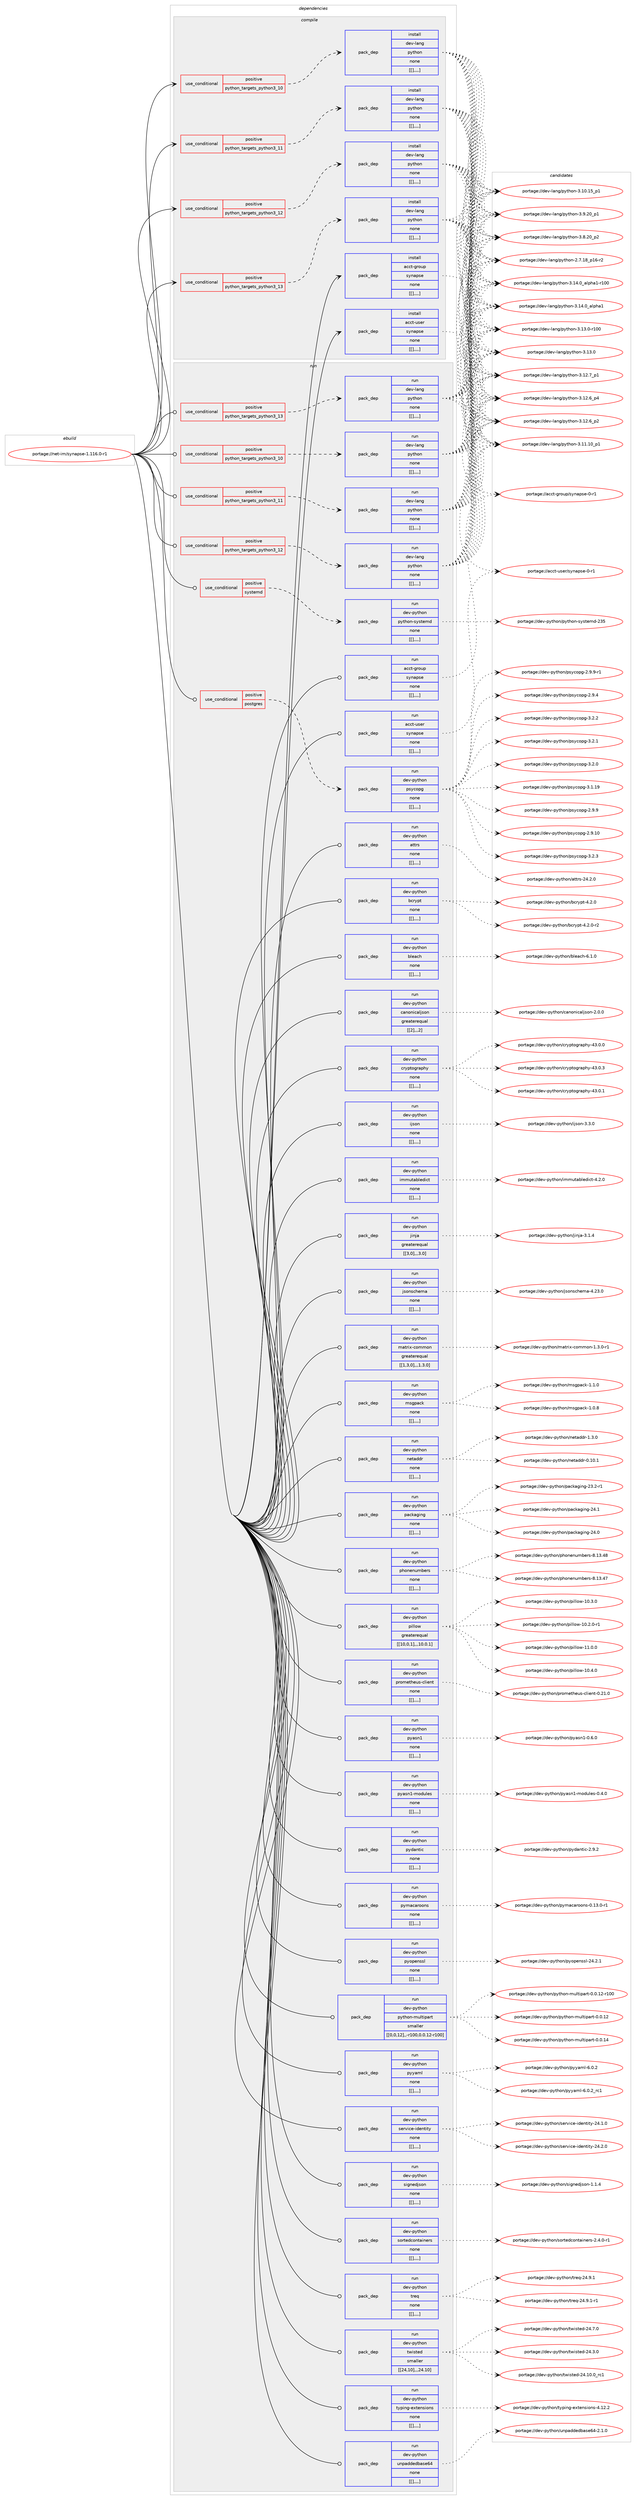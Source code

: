 digraph prolog {

# *************
# Graph options
# *************

newrank=true;
concentrate=true;
compound=true;
graph [rankdir=LR,fontname=Helvetica,fontsize=10,ranksep=1.5];#, ranksep=2.5, nodesep=0.2];
edge  [arrowhead=vee];
node  [fontname=Helvetica,fontsize=10];

# **********
# The ebuild
# **********

subgraph cluster_leftcol {
color=gray;
label=<<i>ebuild</i>>;
id [label="portage://net-im/synapse-1.116.0-r1", color=red, width=4, href="../net-im/synapse-1.116.0-r1.svg"];
}

# ****************
# The dependencies
# ****************

subgraph cluster_midcol {
color=gray;
label=<<i>dependencies</i>>;
subgraph cluster_compile {
fillcolor="#eeeeee";
style=filled;
label=<<i>compile</i>>;
subgraph cond98254 {
dependency375537 [label=<<TABLE BORDER="0" CELLBORDER="1" CELLSPACING="0" CELLPADDING="4"><TR><TD ROWSPAN="3" CELLPADDING="10">use_conditional</TD></TR><TR><TD>positive</TD></TR><TR><TD>python_targets_python3_10</TD></TR></TABLE>>, shape=none, color=red];
subgraph pack274398 {
dependency375576 [label=<<TABLE BORDER="0" CELLBORDER="1" CELLSPACING="0" CELLPADDING="4" WIDTH="220"><TR><TD ROWSPAN="6" CELLPADDING="30">pack_dep</TD></TR><TR><TD WIDTH="110">install</TD></TR><TR><TD>dev-lang</TD></TR><TR><TD>python</TD></TR><TR><TD>none</TD></TR><TR><TD>[[],,,,]</TD></TR></TABLE>>, shape=none, color=blue];
}
dependency375537:e -> dependency375576:w [weight=20,style="dashed",arrowhead="vee"];
}
id:e -> dependency375537:w [weight=20,style="solid",arrowhead="vee"];
subgraph cond98274 {
dependency375625 [label=<<TABLE BORDER="0" CELLBORDER="1" CELLSPACING="0" CELLPADDING="4"><TR><TD ROWSPAN="3" CELLPADDING="10">use_conditional</TD></TR><TR><TD>positive</TD></TR><TR><TD>python_targets_python3_11</TD></TR></TABLE>>, shape=none, color=red];
subgraph pack274562 {
dependency375762 [label=<<TABLE BORDER="0" CELLBORDER="1" CELLSPACING="0" CELLPADDING="4" WIDTH="220"><TR><TD ROWSPAN="6" CELLPADDING="30">pack_dep</TD></TR><TR><TD WIDTH="110">install</TD></TR><TR><TD>dev-lang</TD></TR><TR><TD>python</TD></TR><TR><TD>none</TD></TR><TR><TD>[[],,,,]</TD></TR></TABLE>>, shape=none, color=blue];
}
dependency375625:e -> dependency375762:w [weight=20,style="dashed",arrowhead="vee"];
}
id:e -> dependency375625:w [weight=20,style="solid",arrowhead="vee"];
subgraph cond98319 {
dependency375812 [label=<<TABLE BORDER="0" CELLBORDER="1" CELLSPACING="0" CELLPADDING="4"><TR><TD ROWSPAN="3" CELLPADDING="10">use_conditional</TD></TR><TR><TD>positive</TD></TR><TR><TD>python_targets_python3_12</TD></TR></TABLE>>, shape=none, color=red];
subgraph pack274631 {
dependency375881 [label=<<TABLE BORDER="0" CELLBORDER="1" CELLSPACING="0" CELLPADDING="4" WIDTH="220"><TR><TD ROWSPAN="6" CELLPADDING="30">pack_dep</TD></TR><TR><TD WIDTH="110">install</TD></TR><TR><TD>dev-lang</TD></TR><TR><TD>python</TD></TR><TR><TD>none</TD></TR><TR><TD>[[],,,,]</TD></TR></TABLE>>, shape=none, color=blue];
}
dependency375812:e -> dependency375881:w [weight=20,style="dashed",arrowhead="vee"];
}
id:e -> dependency375812:w [weight=20,style="solid",arrowhead="vee"];
subgraph cond98341 {
dependency375890 [label=<<TABLE BORDER="0" CELLBORDER="1" CELLSPACING="0" CELLPADDING="4"><TR><TD ROWSPAN="3" CELLPADDING="10">use_conditional</TD></TR><TR><TD>positive</TD></TR><TR><TD>python_targets_python3_13</TD></TR></TABLE>>, shape=none, color=red];
subgraph pack274678 {
dependency375967 [label=<<TABLE BORDER="0" CELLBORDER="1" CELLSPACING="0" CELLPADDING="4" WIDTH="220"><TR><TD ROWSPAN="6" CELLPADDING="30">pack_dep</TD></TR><TR><TD WIDTH="110">install</TD></TR><TR><TD>dev-lang</TD></TR><TR><TD>python</TD></TR><TR><TD>none</TD></TR><TR><TD>[[],,,,]</TD></TR></TABLE>>, shape=none, color=blue];
}
dependency375890:e -> dependency375967:w [weight=20,style="dashed",arrowhead="vee"];
}
id:e -> dependency375890:w [weight=20,style="solid",arrowhead="vee"];
subgraph pack274736 {
dependency376012 [label=<<TABLE BORDER="0" CELLBORDER="1" CELLSPACING="0" CELLPADDING="4" WIDTH="220"><TR><TD ROWSPAN="6" CELLPADDING="30">pack_dep</TD></TR><TR><TD WIDTH="110">install</TD></TR><TR><TD>acct-group</TD></TR><TR><TD>synapse</TD></TR><TR><TD>none</TD></TR><TR><TD>[[],,,,]</TD></TR></TABLE>>, shape=none, color=blue];
}
id:e -> dependency376012:w [weight=20,style="solid",arrowhead="vee"];
subgraph pack274760 {
dependency376066 [label=<<TABLE BORDER="0" CELLBORDER="1" CELLSPACING="0" CELLPADDING="4" WIDTH="220"><TR><TD ROWSPAN="6" CELLPADDING="30">pack_dep</TD></TR><TR><TD WIDTH="110">install</TD></TR><TR><TD>acct-user</TD></TR><TR><TD>synapse</TD></TR><TR><TD>none</TD></TR><TR><TD>[[],,,,]</TD></TR></TABLE>>, shape=none, color=blue];
}
id:e -> dependency376066:w [weight=20,style="solid",arrowhead="vee"];
}
subgraph cluster_compileandrun {
fillcolor="#eeeeee";
style=filled;
label=<<i>compile and run</i>>;
}
subgraph cluster_run {
fillcolor="#eeeeee";
style=filled;
label=<<i>run</i>>;
subgraph cond98376 {
dependency376073 [label=<<TABLE BORDER="0" CELLBORDER="1" CELLSPACING="0" CELLPADDING="4"><TR><TD ROWSPAN="3" CELLPADDING="10">use_conditional</TD></TR><TR><TD>positive</TD></TR><TR><TD>postgres</TD></TR></TABLE>>, shape=none, color=red];
subgraph pack274836 {
dependency376114 [label=<<TABLE BORDER="0" CELLBORDER="1" CELLSPACING="0" CELLPADDING="4" WIDTH="220"><TR><TD ROWSPAN="6" CELLPADDING="30">pack_dep</TD></TR><TR><TD WIDTH="110">run</TD></TR><TR><TD>dev-python</TD></TR><TR><TD>psycopg</TD></TR><TR><TD>none</TD></TR><TR><TD>[[],,,,]</TD></TR></TABLE>>, shape=none, color=blue];
}
dependency376073:e -> dependency376114:w [weight=20,style="dashed",arrowhead="vee"];
}
id:e -> dependency376073:w [weight=20,style="solid",arrowhead="odot"];
subgraph cond98383 {
dependency376141 [label=<<TABLE BORDER="0" CELLBORDER="1" CELLSPACING="0" CELLPADDING="4"><TR><TD ROWSPAN="3" CELLPADDING="10">use_conditional</TD></TR><TR><TD>positive</TD></TR><TR><TD>python_targets_python3_10</TD></TR></TABLE>>, shape=none, color=red];
subgraph pack274894 {
dependency376275 [label=<<TABLE BORDER="0" CELLBORDER="1" CELLSPACING="0" CELLPADDING="4" WIDTH="220"><TR><TD ROWSPAN="6" CELLPADDING="30">pack_dep</TD></TR><TR><TD WIDTH="110">run</TD></TR><TR><TD>dev-lang</TD></TR><TR><TD>python</TD></TR><TR><TD>none</TD></TR><TR><TD>[[],,,,]</TD></TR></TABLE>>, shape=none, color=blue];
}
dependency376141:e -> dependency376275:w [weight=20,style="dashed",arrowhead="vee"];
}
id:e -> dependency376141:w [weight=20,style="solid",arrowhead="odot"];
subgraph cond98414 {
dependency376304 [label=<<TABLE BORDER="0" CELLBORDER="1" CELLSPACING="0" CELLPADDING="4"><TR><TD ROWSPAN="3" CELLPADDING="10">use_conditional</TD></TR><TR><TD>positive</TD></TR><TR><TD>python_targets_python3_11</TD></TR></TABLE>>, shape=none, color=red];
subgraph pack274993 {
dependency376365 [label=<<TABLE BORDER="0" CELLBORDER="1" CELLSPACING="0" CELLPADDING="4" WIDTH="220"><TR><TD ROWSPAN="6" CELLPADDING="30">pack_dep</TD></TR><TR><TD WIDTH="110">run</TD></TR><TR><TD>dev-lang</TD></TR><TR><TD>python</TD></TR><TR><TD>none</TD></TR><TR><TD>[[],,,,]</TD></TR></TABLE>>, shape=none, color=blue];
}
dependency376304:e -> dependency376365:w [weight=20,style="dashed",arrowhead="vee"];
}
id:e -> dependency376304:w [weight=20,style="solid",arrowhead="odot"];
subgraph cond98444 {
dependency376458 [label=<<TABLE BORDER="0" CELLBORDER="1" CELLSPACING="0" CELLPADDING="4"><TR><TD ROWSPAN="3" CELLPADDING="10">use_conditional</TD></TR><TR><TD>positive</TD></TR><TR><TD>python_targets_python3_12</TD></TR></TABLE>>, shape=none, color=red];
subgraph pack275112 {
dependency376481 [label=<<TABLE BORDER="0" CELLBORDER="1" CELLSPACING="0" CELLPADDING="4" WIDTH="220"><TR><TD ROWSPAN="6" CELLPADDING="30">pack_dep</TD></TR><TR><TD WIDTH="110">run</TD></TR><TR><TD>dev-lang</TD></TR><TR><TD>python</TD></TR><TR><TD>none</TD></TR><TR><TD>[[],,,,]</TD></TR></TABLE>>, shape=none, color=blue];
}
dependency376458:e -> dependency376481:w [weight=20,style="dashed",arrowhead="vee"];
}
id:e -> dependency376458:w [weight=20,style="solid",arrowhead="odot"];
subgraph cond98478 {
dependency376629 [label=<<TABLE BORDER="0" CELLBORDER="1" CELLSPACING="0" CELLPADDING="4"><TR><TD ROWSPAN="3" CELLPADDING="10">use_conditional</TD></TR><TR><TD>positive</TD></TR><TR><TD>python_targets_python3_13</TD></TR></TABLE>>, shape=none, color=red];
subgraph pack275261 {
dependency376758 [label=<<TABLE BORDER="0" CELLBORDER="1" CELLSPACING="0" CELLPADDING="4" WIDTH="220"><TR><TD ROWSPAN="6" CELLPADDING="30">pack_dep</TD></TR><TR><TD WIDTH="110">run</TD></TR><TR><TD>dev-lang</TD></TR><TR><TD>python</TD></TR><TR><TD>none</TD></TR><TR><TD>[[],,,,]</TD></TR></TABLE>>, shape=none, color=blue];
}
dependency376629:e -> dependency376758:w [weight=20,style="dashed",arrowhead="vee"];
}
id:e -> dependency376629:w [weight=20,style="solid",arrowhead="odot"];
subgraph cond98517 {
dependency376786 [label=<<TABLE BORDER="0" CELLBORDER="1" CELLSPACING="0" CELLPADDING="4"><TR><TD ROWSPAN="3" CELLPADDING="10">use_conditional</TD></TR><TR><TD>positive</TD></TR><TR><TD>systemd</TD></TR></TABLE>>, shape=none, color=red];
subgraph pack275375 {
dependency376831 [label=<<TABLE BORDER="0" CELLBORDER="1" CELLSPACING="0" CELLPADDING="4" WIDTH="220"><TR><TD ROWSPAN="6" CELLPADDING="30">pack_dep</TD></TR><TR><TD WIDTH="110">run</TD></TR><TR><TD>dev-python</TD></TR><TR><TD>python-systemd</TD></TR><TR><TD>none</TD></TR><TR><TD>[[],,,,]</TD></TR></TABLE>>, shape=none, color=blue];
}
dependency376786:e -> dependency376831:w [weight=20,style="dashed",arrowhead="vee"];
}
id:e -> dependency376786:w [weight=20,style="solid",arrowhead="odot"];
subgraph pack275449 {
dependency376897 [label=<<TABLE BORDER="0" CELLBORDER="1" CELLSPACING="0" CELLPADDING="4" WIDTH="220"><TR><TD ROWSPAN="6" CELLPADDING="30">pack_dep</TD></TR><TR><TD WIDTH="110">run</TD></TR><TR><TD>acct-group</TD></TR><TR><TD>synapse</TD></TR><TR><TD>none</TD></TR><TR><TD>[[],,,,]</TD></TR></TABLE>>, shape=none, color=blue];
}
id:e -> dependency376897:w [weight=20,style="solid",arrowhead="odot"];
subgraph pack275488 {
dependency376918 [label=<<TABLE BORDER="0" CELLBORDER="1" CELLSPACING="0" CELLPADDING="4" WIDTH="220"><TR><TD ROWSPAN="6" CELLPADDING="30">pack_dep</TD></TR><TR><TD WIDTH="110">run</TD></TR><TR><TD>acct-user</TD></TR><TR><TD>synapse</TD></TR><TR><TD>none</TD></TR><TR><TD>[[],,,,]</TD></TR></TABLE>>, shape=none, color=blue];
}
id:e -> dependency376918:w [weight=20,style="solid",arrowhead="odot"];
subgraph pack275493 {
dependency376989 [label=<<TABLE BORDER="0" CELLBORDER="1" CELLSPACING="0" CELLPADDING="4" WIDTH="220"><TR><TD ROWSPAN="6" CELLPADDING="30">pack_dep</TD></TR><TR><TD WIDTH="110">run</TD></TR><TR><TD>dev-python</TD></TR><TR><TD>attrs</TD></TR><TR><TD>none</TD></TR><TR><TD>[[],,,,]</TD></TR></TABLE>>, shape=none, color=blue];
}
id:e -> dependency376989:w [weight=20,style="solid",arrowhead="odot"];
subgraph pack275656 {
dependency377150 [label=<<TABLE BORDER="0" CELLBORDER="1" CELLSPACING="0" CELLPADDING="4" WIDTH="220"><TR><TD ROWSPAN="6" CELLPADDING="30">pack_dep</TD></TR><TR><TD WIDTH="110">run</TD></TR><TR><TD>dev-python</TD></TR><TR><TD>bcrypt</TD></TR><TR><TD>none</TD></TR><TR><TD>[[],,,,]</TD></TR></TABLE>>, shape=none, color=blue];
}
id:e -> dependency377150:w [weight=20,style="solid",arrowhead="odot"];
subgraph pack275720 {
dependency377208 [label=<<TABLE BORDER="0" CELLBORDER="1" CELLSPACING="0" CELLPADDING="4" WIDTH="220"><TR><TD ROWSPAN="6" CELLPADDING="30">pack_dep</TD></TR><TR><TD WIDTH="110">run</TD></TR><TR><TD>dev-python</TD></TR><TR><TD>bleach</TD></TR><TR><TD>none</TD></TR><TR><TD>[[],,,,]</TD></TR></TABLE>>, shape=none, color=blue];
}
id:e -> dependency377208:w [weight=20,style="solid",arrowhead="odot"];
subgraph pack275723 {
dependency377212 [label=<<TABLE BORDER="0" CELLBORDER="1" CELLSPACING="0" CELLPADDING="4" WIDTH="220"><TR><TD ROWSPAN="6" CELLPADDING="30">pack_dep</TD></TR><TR><TD WIDTH="110">run</TD></TR><TR><TD>dev-python</TD></TR><TR><TD>canonicaljson</TD></TR><TR><TD>greaterequal</TD></TR><TR><TD>[[2],,,2]</TD></TR></TABLE>>, shape=none, color=blue];
}
id:e -> dependency377212:w [weight=20,style="solid",arrowhead="odot"];
subgraph pack275758 {
dependency377268 [label=<<TABLE BORDER="0" CELLBORDER="1" CELLSPACING="0" CELLPADDING="4" WIDTH="220"><TR><TD ROWSPAN="6" CELLPADDING="30">pack_dep</TD></TR><TR><TD WIDTH="110">run</TD></TR><TR><TD>dev-python</TD></TR><TR><TD>cryptography</TD></TR><TR><TD>none</TD></TR><TR><TD>[[],,,,]</TD></TR></TABLE>>, shape=none, color=blue];
}
id:e -> dependency377268:w [weight=20,style="solid",arrowhead="odot"];
subgraph pack275778 {
dependency377293 [label=<<TABLE BORDER="0" CELLBORDER="1" CELLSPACING="0" CELLPADDING="4" WIDTH="220"><TR><TD ROWSPAN="6" CELLPADDING="30">pack_dep</TD></TR><TR><TD WIDTH="110">run</TD></TR><TR><TD>dev-python</TD></TR><TR><TD>ijson</TD></TR><TR><TD>none</TD></TR><TR><TD>[[],,,,]</TD></TR></TABLE>>, shape=none, color=blue];
}
id:e -> dependency377293:w [weight=20,style="solid",arrowhead="odot"];
subgraph pack275795 {
dependency377317 [label=<<TABLE BORDER="0" CELLBORDER="1" CELLSPACING="0" CELLPADDING="4" WIDTH="220"><TR><TD ROWSPAN="6" CELLPADDING="30">pack_dep</TD></TR><TR><TD WIDTH="110">run</TD></TR><TR><TD>dev-python</TD></TR><TR><TD>immutabledict</TD></TR><TR><TD>none</TD></TR><TR><TD>[[],,,,]</TD></TR></TABLE>>, shape=none, color=blue];
}
id:e -> dependency377317:w [weight=20,style="solid",arrowhead="odot"];
subgraph pack275828 {
dependency377358 [label=<<TABLE BORDER="0" CELLBORDER="1" CELLSPACING="0" CELLPADDING="4" WIDTH="220"><TR><TD ROWSPAN="6" CELLPADDING="30">pack_dep</TD></TR><TR><TD WIDTH="110">run</TD></TR><TR><TD>dev-python</TD></TR><TR><TD>jinja</TD></TR><TR><TD>greaterequal</TD></TR><TR><TD>[[3,0],,,3.0]</TD></TR></TABLE>>, shape=none, color=blue];
}
id:e -> dependency377358:w [weight=20,style="solid",arrowhead="odot"];
subgraph pack275864 {
dependency377396 [label=<<TABLE BORDER="0" CELLBORDER="1" CELLSPACING="0" CELLPADDING="4" WIDTH="220"><TR><TD ROWSPAN="6" CELLPADDING="30">pack_dep</TD></TR><TR><TD WIDTH="110">run</TD></TR><TR><TD>dev-python</TD></TR><TR><TD>jsonschema</TD></TR><TR><TD>none</TD></TR><TR><TD>[[],,,,]</TD></TR></TABLE>>, shape=none, color=blue];
}
id:e -> dependency377396:w [weight=20,style="solid",arrowhead="odot"];
subgraph pack275882 {
dependency377489 [label=<<TABLE BORDER="0" CELLBORDER="1" CELLSPACING="0" CELLPADDING="4" WIDTH="220"><TR><TD ROWSPAN="6" CELLPADDING="30">pack_dep</TD></TR><TR><TD WIDTH="110">run</TD></TR><TR><TD>dev-python</TD></TR><TR><TD>matrix-common</TD></TR><TR><TD>greaterequal</TD></TR><TR><TD>[[1,3,0],,,1.3.0]</TD></TR></TABLE>>, shape=none, color=blue];
}
id:e -> dependency377489:w [weight=20,style="solid",arrowhead="odot"];
subgraph pack275992 {
dependency377560 [label=<<TABLE BORDER="0" CELLBORDER="1" CELLSPACING="0" CELLPADDING="4" WIDTH="220"><TR><TD ROWSPAN="6" CELLPADDING="30">pack_dep</TD></TR><TR><TD WIDTH="110">run</TD></TR><TR><TD>dev-python</TD></TR><TR><TD>msgpack</TD></TR><TR><TD>none</TD></TR><TR><TD>[[],,,,]</TD></TR></TABLE>>, shape=none, color=blue];
}
id:e -> dependency377560:w [weight=20,style="solid",arrowhead="odot"];
subgraph pack276007 {
dependency377618 [label=<<TABLE BORDER="0" CELLBORDER="1" CELLSPACING="0" CELLPADDING="4" WIDTH="220"><TR><TD ROWSPAN="6" CELLPADDING="30">pack_dep</TD></TR><TR><TD WIDTH="110">run</TD></TR><TR><TD>dev-python</TD></TR><TR><TD>netaddr</TD></TR><TR><TD>none</TD></TR><TR><TD>[[],,,,]</TD></TR></TABLE>>, shape=none, color=blue];
}
id:e -> dependency377618:w [weight=20,style="solid",arrowhead="odot"];
subgraph pack276073 {
dependency377655 [label=<<TABLE BORDER="0" CELLBORDER="1" CELLSPACING="0" CELLPADDING="4" WIDTH="220"><TR><TD ROWSPAN="6" CELLPADDING="30">pack_dep</TD></TR><TR><TD WIDTH="110">run</TD></TR><TR><TD>dev-python</TD></TR><TR><TD>packaging</TD></TR><TR><TD>none</TD></TR><TR><TD>[[],,,,]</TD></TR></TABLE>>, shape=none, color=blue];
}
id:e -> dependency377655:w [weight=20,style="solid",arrowhead="odot"];
subgraph pack276075 {
dependency377689 [label=<<TABLE BORDER="0" CELLBORDER="1" CELLSPACING="0" CELLPADDING="4" WIDTH="220"><TR><TD ROWSPAN="6" CELLPADDING="30">pack_dep</TD></TR><TR><TD WIDTH="110">run</TD></TR><TR><TD>dev-python</TD></TR><TR><TD>phonenumbers</TD></TR><TR><TD>none</TD></TR><TR><TD>[[],,,,]</TD></TR></TABLE>>, shape=none, color=blue];
}
id:e -> dependency377689:w [weight=20,style="solid",arrowhead="odot"];
subgraph pack276122 {
dependency377716 [label=<<TABLE BORDER="0" CELLBORDER="1" CELLSPACING="0" CELLPADDING="4" WIDTH="220"><TR><TD ROWSPAN="6" CELLPADDING="30">pack_dep</TD></TR><TR><TD WIDTH="110">run</TD></TR><TR><TD>dev-python</TD></TR><TR><TD>pillow</TD></TR><TR><TD>greaterequal</TD></TR><TR><TD>[[10,0,1],,,10.0.1]</TD></TR></TABLE>>, shape=none, color=blue];
}
id:e -> dependency377716:w [weight=20,style="solid",arrowhead="odot"];
subgraph pack276141 {
dependency377818 [label=<<TABLE BORDER="0" CELLBORDER="1" CELLSPACING="0" CELLPADDING="4" WIDTH="220"><TR><TD ROWSPAN="6" CELLPADDING="30">pack_dep</TD></TR><TR><TD WIDTH="110">run</TD></TR><TR><TD>dev-python</TD></TR><TR><TD>prometheus-client</TD></TR><TR><TD>none</TD></TR><TR><TD>[[],,,,]</TD></TR></TABLE>>, shape=none, color=blue];
}
id:e -> dependency377818:w [weight=20,style="solid",arrowhead="odot"];
subgraph pack276204 {
dependency377822 [label=<<TABLE BORDER="0" CELLBORDER="1" CELLSPACING="0" CELLPADDING="4" WIDTH="220"><TR><TD ROWSPAN="6" CELLPADDING="30">pack_dep</TD></TR><TR><TD WIDTH="110">run</TD></TR><TR><TD>dev-python</TD></TR><TR><TD>pyasn1</TD></TR><TR><TD>none</TD></TR><TR><TD>[[],,,,]</TD></TR></TABLE>>, shape=none, color=blue];
}
id:e -> dependency377822:w [weight=20,style="solid",arrowhead="odot"];
subgraph pack276224 {
dependency377844 [label=<<TABLE BORDER="0" CELLBORDER="1" CELLSPACING="0" CELLPADDING="4" WIDTH="220"><TR><TD ROWSPAN="6" CELLPADDING="30">pack_dep</TD></TR><TR><TD WIDTH="110">run</TD></TR><TR><TD>dev-python</TD></TR><TR><TD>pyasn1-modules</TD></TR><TR><TD>none</TD></TR><TR><TD>[[],,,,]</TD></TR></TABLE>>, shape=none, color=blue];
}
id:e -> dependency377844:w [weight=20,style="solid",arrowhead="odot"];
subgraph pack276256 {
dependency377908 [label=<<TABLE BORDER="0" CELLBORDER="1" CELLSPACING="0" CELLPADDING="4" WIDTH="220"><TR><TD ROWSPAN="6" CELLPADDING="30">pack_dep</TD></TR><TR><TD WIDTH="110">run</TD></TR><TR><TD>dev-python</TD></TR><TR><TD>pydantic</TD></TR><TR><TD>none</TD></TR><TR><TD>[[],,,,]</TD></TR></TABLE>>, shape=none, color=blue];
}
id:e -> dependency377908:w [weight=20,style="solid",arrowhead="odot"];
subgraph pack276298 {
dependency377947 [label=<<TABLE BORDER="0" CELLBORDER="1" CELLSPACING="0" CELLPADDING="4" WIDTH="220"><TR><TD ROWSPAN="6" CELLPADDING="30">pack_dep</TD></TR><TR><TD WIDTH="110">run</TD></TR><TR><TD>dev-python</TD></TR><TR><TD>pymacaroons</TD></TR><TR><TD>none</TD></TR><TR><TD>[[],,,,]</TD></TR></TABLE>>, shape=none, color=blue];
}
id:e -> dependency377947:w [weight=20,style="solid",arrowhead="odot"];
subgraph pack276352 {
dependency378153 [label=<<TABLE BORDER="0" CELLBORDER="1" CELLSPACING="0" CELLPADDING="4" WIDTH="220"><TR><TD ROWSPAN="6" CELLPADDING="30">pack_dep</TD></TR><TR><TD WIDTH="110">run</TD></TR><TR><TD>dev-python</TD></TR><TR><TD>pyopenssl</TD></TR><TR><TD>none</TD></TR><TR><TD>[[],,,,]</TD></TR></TABLE>>, shape=none, color=blue];
}
id:e -> dependency378153:w [weight=20,style="solid",arrowhead="odot"];
subgraph pack276444 {
dependency378174 [label=<<TABLE BORDER="0" CELLBORDER="1" CELLSPACING="0" CELLPADDING="4" WIDTH="220"><TR><TD ROWSPAN="6" CELLPADDING="30">pack_dep</TD></TR><TR><TD WIDTH="110">run</TD></TR><TR><TD>dev-python</TD></TR><TR><TD>python-multipart</TD></TR><TR><TD>smaller</TD></TR><TR><TD>[[0,0,12],,-r100,0.0.12-r100]</TD></TR></TABLE>>, shape=none, color=blue];
}
id:e -> dependency378174:w [weight=20,style="solid",arrowhead="odot"];
subgraph pack276490 {
dependency378326 [label=<<TABLE BORDER="0" CELLBORDER="1" CELLSPACING="0" CELLPADDING="4" WIDTH="220"><TR><TD ROWSPAN="6" CELLPADDING="30">pack_dep</TD></TR><TR><TD WIDTH="110">run</TD></TR><TR><TD>dev-python</TD></TR><TR><TD>pyyaml</TD></TR><TR><TD>none</TD></TR><TR><TD>[[],,,,]</TD></TR></TABLE>>, shape=none, color=blue];
}
id:e -> dependency378326:w [weight=20,style="solid",arrowhead="odot"];
subgraph pack276573 {
dependency378344 [label=<<TABLE BORDER="0" CELLBORDER="1" CELLSPACING="0" CELLPADDING="4" WIDTH="220"><TR><TD ROWSPAN="6" CELLPADDING="30">pack_dep</TD></TR><TR><TD WIDTH="110">run</TD></TR><TR><TD>dev-python</TD></TR><TR><TD>service-identity</TD></TR><TR><TD>none</TD></TR><TR><TD>[[],,,,]</TD></TR></TABLE>>, shape=none, color=blue];
}
id:e -> dependency378344:w [weight=20,style="solid",arrowhead="odot"];
subgraph pack276575 {
dependency378365 [label=<<TABLE BORDER="0" CELLBORDER="1" CELLSPACING="0" CELLPADDING="4" WIDTH="220"><TR><TD ROWSPAN="6" CELLPADDING="30">pack_dep</TD></TR><TR><TD WIDTH="110">run</TD></TR><TR><TD>dev-python</TD></TR><TR><TD>signedjson</TD></TR><TR><TD>none</TD></TR><TR><TD>[[],,,,]</TD></TR></TABLE>>, shape=none, color=blue];
}
id:e -> dependency378365:w [weight=20,style="solid",arrowhead="odot"];
subgraph pack276595 {
dependency378397 [label=<<TABLE BORDER="0" CELLBORDER="1" CELLSPACING="0" CELLPADDING="4" WIDTH="220"><TR><TD ROWSPAN="6" CELLPADDING="30">pack_dep</TD></TR><TR><TD WIDTH="110">run</TD></TR><TR><TD>dev-python</TD></TR><TR><TD>sortedcontainers</TD></TR><TR><TD>none</TD></TR><TR><TD>[[],,,,]</TD></TR></TABLE>>, shape=none, color=blue];
}
id:e -> dependency378397:w [weight=20,style="solid",arrowhead="odot"];
subgraph pack276629 {
dependency378454 [label=<<TABLE BORDER="0" CELLBORDER="1" CELLSPACING="0" CELLPADDING="4" WIDTH="220"><TR><TD ROWSPAN="6" CELLPADDING="30">pack_dep</TD></TR><TR><TD WIDTH="110">run</TD></TR><TR><TD>dev-python</TD></TR><TR><TD>treq</TD></TR><TR><TD>none</TD></TR><TR><TD>[[],,,,]</TD></TR></TABLE>>, shape=none, color=blue];
}
id:e -> dependency378454:w [weight=20,style="solid",arrowhead="odot"];
subgraph pack276666 {
dependency378499 [label=<<TABLE BORDER="0" CELLBORDER="1" CELLSPACING="0" CELLPADDING="4" WIDTH="220"><TR><TD ROWSPAN="6" CELLPADDING="30">pack_dep</TD></TR><TR><TD WIDTH="110">run</TD></TR><TR><TD>dev-python</TD></TR><TR><TD>twisted</TD></TR><TR><TD>smaller</TD></TR><TR><TD>[[24,10],,,24.10]</TD></TR></TABLE>>, shape=none, color=blue];
}
id:e -> dependency378499:w [weight=20,style="solid",arrowhead="odot"];
subgraph pack276681 {
dependency378503 [label=<<TABLE BORDER="0" CELLBORDER="1" CELLSPACING="0" CELLPADDING="4" WIDTH="220"><TR><TD ROWSPAN="6" CELLPADDING="30">pack_dep</TD></TR><TR><TD WIDTH="110">run</TD></TR><TR><TD>dev-python</TD></TR><TR><TD>typing-extensions</TD></TR><TR><TD>none</TD></TR><TR><TD>[[],,,,]</TD></TR></TABLE>>, shape=none, color=blue];
}
id:e -> dependency378503:w [weight=20,style="solid",arrowhead="odot"];
subgraph pack276701 {
dependency378547 [label=<<TABLE BORDER="0" CELLBORDER="1" CELLSPACING="0" CELLPADDING="4" WIDTH="220"><TR><TD ROWSPAN="6" CELLPADDING="30">pack_dep</TD></TR><TR><TD WIDTH="110">run</TD></TR><TR><TD>dev-python</TD></TR><TR><TD>unpaddedbase64</TD></TR><TR><TD>none</TD></TR><TR><TD>[[],,,,]</TD></TR></TABLE>>, shape=none, color=blue];
}
id:e -> dependency378547:w [weight=20,style="solid",arrowhead="odot"];
}
}

# **************
# The candidates
# **************

subgraph cluster_choices {
rank=same;
color=gray;
label=<<i>candidates</i>>;

subgraph choice274745 {
color=black;
nodesep=1;
choice100101118451089711010347112121116104111110455146495246489597108112104974945114494848 [label="portage://dev-lang/python-3.14.0_alpha1-r100", color=red, width=4,href="../dev-lang/python-3.14.0_alpha1-r100.svg"];
choice1001011184510897110103471121211161041111104551464952464895971081121049749 [label="portage://dev-lang/python-3.14.0_alpha1", color=red, width=4,href="../dev-lang/python-3.14.0_alpha1.svg"];
choice1001011184510897110103471121211161041111104551464951464845114494848 [label="portage://dev-lang/python-3.13.0-r100", color=red, width=4,href="../dev-lang/python-3.13.0-r100.svg"];
choice10010111845108971101034711212111610411111045514649514648 [label="portage://dev-lang/python-3.13.0", color=red, width=4,href="../dev-lang/python-3.13.0.svg"];
choice100101118451089711010347112121116104111110455146495046559511249 [label="portage://dev-lang/python-3.12.7_p1", color=red, width=4,href="../dev-lang/python-3.12.7_p1.svg"];
choice100101118451089711010347112121116104111110455146495046549511252 [label="portage://dev-lang/python-3.12.6_p4", color=red, width=4,href="../dev-lang/python-3.12.6_p4.svg"];
choice100101118451089711010347112121116104111110455146495046549511250 [label="portage://dev-lang/python-3.12.6_p2", color=red, width=4,href="../dev-lang/python-3.12.6_p2.svg"];
choice10010111845108971101034711212111610411111045514649494649489511249 [label="portage://dev-lang/python-3.11.10_p1", color=red, width=4,href="../dev-lang/python-3.11.10_p1.svg"];
choice10010111845108971101034711212111610411111045514649484649539511249 [label="portage://dev-lang/python-3.10.15_p1", color=red, width=4,href="../dev-lang/python-3.10.15_p1.svg"];
choice100101118451089711010347112121116104111110455146574650489511249 [label="portage://dev-lang/python-3.9.20_p1", color=red, width=4,href="../dev-lang/python-3.9.20_p1.svg"];
choice100101118451089711010347112121116104111110455146564650489511250 [label="portage://dev-lang/python-3.8.20_p2", color=red, width=4,href="../dev-lang/python-3.8.20_p2.svg"];
choice100101118451089711010347112121116104111110455046554649569511249544511450 [label="portage://dev-lang/python-2.7.18_p16-r2", color=red, width=4,href="../dev-lang/python-2.7.18_p16-r2.svg"];
dependency375576:e -> choice100101118451089711010347112121116104111110455146495246489597108112104974945114494848:w [style=dotted,weight="100"];
dependency375576:e -> choice1001011184510897110103471121211161041111104551464952464895971081121049749:w [style=dotted,weight="100"];
dependency375576:e -> choice1001011184510897110103471121211161041111104551464951464845114494848:w [style=dotted,weight="100"];
dependency375576:e -> choice10010111845108971101034711212111610411111045514649514648:w [style=dotted,weight="100"];
dependency375576:e -> choice100101118451089711010347112121116104111110455146495046559511249:w [style=dotted,weight="100"];
dependency375576:e -> choice100101118451089711010347112121116104111110455146495046549511252:w [style=dotted,weight="100"];
dependency375576:e -> choice100101118451089711010347112121116104111110455146495046549511250:w [style=dotted,weight="100"];
dependency375576:e -> choice10010111845108971101034711212111610411111045514649494649489511249:w [style=dotted,weight="100"];
dependency375576:e -> choice10010111845108971101034711212111610411111045514649484649539511249:w [style=dotted,weight="100"];
dependency375576:e -> choice100101118451089711010347112121116104111110455146574650489511249:w [style=dotted,weight="100"];
dependency375576:e -> choice100101118451089711010347112121116104111110455146564650489511250:w [style=dotted,weight="100"];
dependency375576:e -> choice100101118451089711010347112121116104111110455046554649569511249544511450:w [style=dotted,weight="100"];
}
subgraph choice274762 {
color=black;
nodesep=1;
choice100101118451089711010347112121116104111110455146495246489597108112104974945114494848 [label="portage://dev-lang/python-3.14.0_alpha1-r100", color=red, width=4,href="../dev-lang/python-3.14.0_alpha1-r100.svg"];
choice1001011184510897110103471121211161041111104551464952464895971081121049749 [label="portage://dev-lang/python-3.14.0_alpha1", color=red, width=4,href="../dev-lang/python-3.14.0_alpha1.svg"];
choice1001011184510897110103471121211161041111104551464951464845114494848 [label="portage://dev-lang/python-3.13.0-r100", color=red, width=4,href="../dev-lang/python-3.13.0-r100.svg"];
choice10010111845108971101034711212111610411111045514649514648 [label="portage://dev-lang/python-3.13.0", color=red, width=4,href="../dev-lang/python-3.13.0.svg"];
choice100101118451089711010347112121116104111110455146495046559511249 [label="portage://dev-lang/python-3.12.7_p1", color=red, width=4,href="../dev-lang/python-3.12.7_p1.svg"];
choice100101118451089711010347112121116104111110455146495046549511252 [label="portage://dev-lang/python-3.12.6_p4", color=red, width=4,href="../dev-lang/python-3.12.6_p4.svg"];
choice100101118451089711010347112121116104111110455146495046549511250 [label="portage://dev-lang/python-3.12.6_p2", color=red, width=4,href="../dev-lang/python-3.12.6_p2.svg"];
choice10010111845108971101034711212111610411111045514649494649489511249 [label="portage://dev-lang/python-3.11.10_p1", color=red, width=4,href="../dev-lang/python-3.11.10_p1.svg"];
choice10010111845108971101034711212111610411111045514649484649539511249 [label="portage://dev-lang/python-3.10.15_p1", color=red, width=4,href="../dev-lang/python-3.10.15_p1.svg"];
choice100101118451089711010347112121116104111110455146574650489511249 [label="portage://dev-lang/python-3.9.20_p1", color=red, width=4,href="../dev-lang/python-3.9.20_p1.svg"];
choice100101118451089711010347112121116104111110455146564650489511250 [label="portage://dev-lang/python-3.8.20_p2", color=red, width=4,href="../dev-lang/python-3.8.20_p2.svg"];
choice100101118451089711010347112121116104111110455046554649569511249544511450 [label="portage://dev-lang/python-2.7.18_p16-r2", color=red, width=4,href="../dev-lang/python-2.7.18_p16-r2.svg"];
dependency375762:e -> choice100101118451089711010347112121116104111110455146495246489597108112104974945114494848:w [style=dotted,weight="100"];
dependency375762:e -> choice1001011184510897110103471121211161041111104551464952464895971081121049749:w [style=dotted,weight="100"];
dependency375762:e -> choice1001011184510897110103471121211161041111104551464951464845114494848:w [style=dotted,weight="100"];
dependency375762:e -> choice10010111845108971101034711212111610411111045514649514648:w [style=dotted,weight="100"];
dependency375762:e -> choice100101118451089711010347112121116104111110455146495046559511249:w [style=dotted,weight="100"];
dependency375762:e -> choice100101118451089711010347112121116104111110455146495046549511252:w [style=dotted,weight="100"];
dependency375762:e -> choice100101118451089711010347112121116104111110455146495046549511250:w [style=dotted,weight="100"];
dependency375762:e -> choice10010111845108971101034711212111610411111045514649494649489511249:w [style=dotted,weight="100"];
dependency375762:e -> choice10010111845108971101034711212111610411111045514649484649539511249:w [style=dotted,weight="100"];
dependency375762:e -> choice100101118451089711010347112121116104111110455146574650489511249:w [style=dotted,weight="100"];
dependency375762:e -> choice100101118451089711010347112121116104111110455146564650489511250:w [style=dotted,weight="100"];
dependency375762:e -> choice100101118451089711010347112121116104111110455046554649569511249544511450:w [style=dotted,weight="100"];
}
subgraph choice274787 {
color=black;
nodesep=1;
choice100101118451089711010347112121116104111110455146495246489597108112104974945114494848 [label="portage://dev-lang/python-3.14.0_alpha1-r100", color=red, width=4,href="../dev-lang/python-3.14.0_alpha1-r100.svg"];
choice1001011184510897110103471121211161041111104551464952464895971081121049749 [label="portage://dev-lang/python-3.14.0_alpha1", color=red, width=4,href="../dev-lang/python-3.14.0_alpha1.svg"];
choice1001011184510897110103471121211161041111104551464951464845114494848 [label="portage://dev-lang/python-3.13.0-r100", color=red, width=4,href="../dev-lang/python-3.13.0-r100.svg"];
choice10010111845108971101034711212111610411111045514649514648 [label="portage://dev-lang/python-3.13.0", color=red, width=4,href="../dev-lang/python-3.13.0.svg"];
choice100101118451089711010347112121116104111110455146495046559511249 [label="portage://dev-lang/python-3.12.7_p1", color=red, width=4,href="../dev-lang/python-3.12.7_p1.svg"];
choice100101118451089711010347112121116104111110455146495046549511252 [label="portage://dev-lang/python-3.12.6_p4", color=red, width=4,href="../dev-lang/python-3.12.6_p4.svg"];
choice100101118451089711010347112121116104111110455146495046549511250 [label="portage://dev-lang/python-3.12.6_p2", color=red, width=4,href="../dev-lang/python-3.12.6_p2.svg"];
choice10010111845108971101034711212111610411111045514649494649489511249 [label="portage://dev-lang/python-3.11.10_p1", color=red, width=4,href="../dev-lang/python-3.11.10_p1.svg"];
choice10010111845108971101034711212111610411111045514649484649539511249 [label="portage://dev-lang/python-3.10.15_p1", color=red, width=4,href="../dev-lang/python-3.10.15_p1.svg"];
choice100101118451089711010347112121116104111110455146574650489511249 [label="portage://dev-lang/python-3.9.20_p1", color=red, width=4,href="../dev-lang/python-3.9.20_p1.svg"];
choice100101118451089711010347112121116104111110455146564650489511250 [label="portage://dev-lang/python-3.8.20_p2", color=red, width=4,href="../dev-lang/python-3.8.20_p2.svg"];
choice100101118451089711010347112121116104111110455046554649569511249544511450 [label="portage://dev-lang/python-2.7.18_p16-r2", color=red, width=4,href="../dev-lang/python-2.7.18_p16-r2.svg"];
dependency375881:e -> choice100101118451089711010347112121116104111110455146495246489597108112104974945114494848:w [style=dotted,weight="100"];
dependency375881:e -> choice1001011184510897110103471121211161041111104551464952464895971081121049749:w [style=dotted,weight="100"];
dependency375881:e -> choice1001011184510897110103471121211161041111104551464951464845114494848:w [style=dotted,weight="100"];
dependency375881:e -> choice10010111845108971101034711212111610411111045514649514648:w [style=dotted,weight="100"];
dependency375881:e -> choice100101118451089711010347112121116104111110455146495046559511249:w [style=dotted,weight="100"];
dependency375881:e -> choice100101118451089711010347112121116104111110455146495046549511252:w [style=dotted,weight="100"];
dependency375881:e -> choice100101118451089711010347112121116104111110455146495046549511250:w [style=dotted,weight="100"];
dependency375881:e -> choice10010111845108971101034711212111610411111045514649494649489511249:w [style=dotted,weight="100"];
dependency375881:e -> choice10010111845108971101034711212111610411111045514649484649539511249:w [style=dotted,weight="100"];
dependency375881:e -> choice100101118451089711010347112121116104111110455146574650489511249:w [style=dotted,weight="100"];
dependency375881:e -> choice100101118451089711010347112121116104111110455146564650489511250:w [style=dotted,weight="100"];
dependency375881:e -> choice100101118451089711010347112121116104111110455046554649569511249544511450:w [style=dotted,weight="100"];
}
subgraph choice274803 {
color=black;
nodesep=1;
choice100101118451089711010347112121116104111110455146495246489597108112104974945114494848 [label="portage://dev-lang/python-3.14.0_alpha1-r100", color=red, width=4,href="../dev-lang/python-3.14.0_alpha1-r100.svg"];
choice1001011184510897110103471121211161041111104551464952464895971081121049749 [label="portage://dev-lang/python-3.14.0_alpha1", color=red, width=4,href="../dev-lang/python-3.14.0_alpha1.svg"];
choice1001011184510897110103471121211161041111104551464951464845114494848 [label="portage://dev-lang/python-3.13.0-r100", color=red, width=4,href="../dev-lang/python-3.13.0-r100.svg"];
choice10010111845108971101034711212111610411111045514649514648 [label="portage://dev-lang/python-3.13.0", color=red, width=4,href="../dev-lang/python-3.13.0.svg"];
choice100101118451089711010347112121116104111110455146495046559511249 [label="portage://dev-lang/python-3.12.7_p1", color=red, width=4,href="../dev-lang/python-3.12.7_p1.svg"];
choice100101118451089711010347112121116104111110455146495046549511252 [label="portage://dev-lang/python-3.12.6_p4", color=red, width=4,href="../dev-lang/python-3.12.6_p4.svg"];
choice100101118451089711010347112121116104111110455146495046549511250 [label="portage://dev-lang/python-3.12.6_p2", color=red, width=4,href="../dev-lang/python-3.12.6_p2.svg"];
choice10010111845108971101034711212111610411111045514649494649489511249 [label="portage://dev-lang/python-3.11.10_p1", color=red, width=4,href="../dev-lang/python-3.11.10_p1.svg"];
choice10010111845108971101034711212111610411111045514649484649539511249 [label="portage://dev-lang/python-3.10.15_p1", color=red, width=4,href="../dev-lang/python-3.10.15_p1.svg"];
choice100101118451089711010347112121116104111110455146574650489511249 [label="portage://dev-lang/python-3.9.20_p1", color=red, width=4,href="../dev-lang/python-3.9.20_p1.svg"];
choice100101118451089711010347112121116104111110455146564650489511250 [label="portage://dev-lang/python-3.8.20_p2", color=red, width=4,href="../dev-lang/python-3.8.20_p2.svg"];
choice100101118451089711010347112121116104111110455046554649569511249544511450 [label="portage://dev-lang/python-2.7.18_p16-r2", color=red, width=4,href="../dev-lang/python-2.7.18_p16-r2.svg"];
dependency375967:e -> choice100101118451089711010347112121116104111110455146495246489597108112104974945114494848:w [style=dotted,weight="100"];
dependency375967:e -> choice1001011184510897110103471121211161041111104551464952464895971081121049749:w [style=dotted,weight="100"];
dependency375967:e -> choice1001011184510897110103471121211161041111104551464951464845114494848:w [style=dotted,weight="100"];
dependency375967:e -> choice10010111845108971101034711212111610411111045514649514648:w [style=dotted,weight="100"];
dependency375967:e -> choice100101118451089711010347112121116104111110455146495046559511249:w [style=dotted,weight="100"];
dependency375967:e -> choice100101118451089711010347112121116104111110455146495046549511252:w [style=dotted,weight="100"];
dependency375967:e -> choice100101118451089711010347112121116104111110455146495046549511250:w [style=dotted,weight="100"];
dependency375967:e -> choice10010111845108971101034711212111610411111045514649494649489511249:w [style=dotted,weight="100"];
dependency375967:e -> choice10010111845108971101034711212111610411111045514649484649539511249:w [style=dotted,weight="100"];
dependency375967:e -> choice100101118451089711010347112121116104111110455146574650489511249:w [style=dotted,weight="100"];
dependency375967:e -> choice100101118451089711010347112121116104111110455146564650489511250:w [style=dotted,weight="100"];
dependency375967:e -> choice100101118451089711010347112121116104111110455046554649569511249544511450:w [style=dotted,weight="100"];
}
subgraph choice274836 {
color=black;
nodesep=1;
choice97999911645103114111117112471151211109711211510145484511449 [label="portage://acct-group/synapse-0-r1", color=red, width=4,href="../acct-group/synapse-0-r1.svg"];
dependency376012:e -> choice97999911645103114111117112471151211109711211510145484511449:w [style=dotted,weight="100"];
}
subgraph choice274856 {
color=black;
nodesep=1;
choice97999911645117115101114471151211109711211510145484511449 [label="portage://acct-user/synapse-0-r1", color=red, width=4,href="../acct-user/synapse-0-r1.svg"];
dependency376066:e -> choice97999911645117115101114471151211109711211510145484511449:w [style=dotted,weight="100"];
}
subgraph choice274876 {
color=black;
nodesep=1;
choice100101118451121211161041111104711211512199111112103455146504651 [label="portage://dev-python/psycopg-3.2.3", color=red, width=4,href="../dev-python/psycopg-3.2.3.svg"];
choice100101118451121211161041111104711211512199111112103455146504650 [label="portage://dev-python/psycopg-3.2.2", color=red, width=4,href="../dev-python/psycopg-3.2.2.svg"];
choice100101118451121211161041111104711211512199111112103455146504649 [label="portage://dev-python/psycopg-3.2.1", color=red, width=4,href="../dev-python/psycopg-3.2.1.svg"];
choice100101118451121211161041111104711211512199111112103455146504648 [label="portage://dev-python/psycopg-3.2.0", color=red, width=4,href="../dev-python/psycopg-3.2.0.svg"];
choice10010111845112121116104111110471121151219911111210345514649464957 [label="portage://dev-python/psycopg-3.1.19", color=red, width=4,href="../dev-python/psycopg-3.1.19.svg"];
choice10010111845112121116104111110471121151219911111210345504657464948 [label="portage://dev-python/psycopg-2.9.10", color=red, width=4,href="../dev-python/psycopg-2.9.10.svg"];
choice1001011184511212111610411111047112115121991111121034550465746574511449 [label="portage://dev-python/psycopg-2.9.9-r1", color=red, width=4,href="../dev-python/psycopg-2.9.9-r1.svg"];
choice100101118451121211161041111104711211512199111112103455046574657 [label="portage://dev-python/psycopg-2.9.9", color=red, width=4,href="../dev-python/psycopg-2.9.9.svg"];
choice100101118451121211161041111104711211512199111112103455046574652 [label="portage://dev-python/psycopg-2.9.4", color=red, width=4,href="../dev-python/psycopg-2.9.4.svg"];
dependency376114:e -> choice100101118451121211161041111104711211512199111112103455146504651:w [style=dotted,weight="100"];
dependency376114:e -> choice100101118451121211161041111104711211512199111112103455146504650:w [style=dotted,weight="100"];
dependency376114:e -> choice100101118451121211161041111104711211512199111112103455146504649:w [style=dotted,weight="100"];
dependency376114:e -> choice100101118451121211161041111104711211512199111112103455146504648:w [style=dotted,weight="100"];
dependency376114:e -> choice10010111845112121116104111110471121151219911111210345514649464957:w [style=dotted,weight="100"];
dependency376114:e -> choice10010111845112121116104111110471121151219911111210345504657464948:w [style=dotted,weight="100"];
dependency376114:e -> choice1001011184511212111610411111047112115121991111121034550465746574511449:w [style=dotted,weight="100"];
dependency376114:e -> choice100101118451121211161041111104711211512199111112103455046574657:w [style=dotted,weight="100"];
dependency376114:e -> choice100101118451121211161041111104711211512199111112103455046574652:w [style=dotted,weight="100"];
}
subgraph choice274930 {
color=black;
nodesep=1;
choice100101118451089711010347112121116104111110455146495246489597108112104974945114494848 [label="portage://dev-lang/python-3.14.0_alpha1-r100", color=red, width=4,href="../dev-lang/python-3.14.0_alpha1-r100.svg"];
choice1001011184510897110103471121211161041111104551464952464895971081121049749 [label="portage://dev-lang/python-3.14.0_alpha1", color=red, width=4,href="../dev-lang/python-3.14.0_alpha1.svg"];
choice1001011184510897110103471121211161041111104551464951464845114494848 [label="portage://dev-lang/python-3.13.0-r100", color=red, width=4,href="../dev-lang/python-3.13.0-r100.svg"];
choice10010111845108971101034711212111610411111045514649514648 [label="portage://dev-lang/python-3.13.0", color=red, width=4,href="../dev-lang/python-3.13.0.svg"];
choice100101118451089711010347112121116104111110455146495046559511249 [label="portage://dev-lang/python-3.12.7_p1", color=red, width=4,href="../dev-lang/python-3.12.7_p1.svg"];
choice100101118451089711010347112121116104111110455146495046549511252 [label="portage://dev-lang/python-3.12.6_p4", color=red, width=4,href="../dev-lang/python-3.12.6_p4.svg"];
choice100101118451089711010347112121116104111110455146495046549511250 [label="portage://dev-lang/python-3.12.6_p2", color=red, width=4,href="../dev-lang/python-3.12.6_p2.svg"];
choice10010111845108971101034711212111610411111045514649494649489511249 [label="portage://dev-lang/python-3.11.10_p1", color=red, width=4,href="../dev-lang/python-3.11.10_p1.svg"];
choice10010111845108971101034711212111610411111045514649484649539511249 [label="portage://dev-lang/python-3.10.15_p1", color=red, width=4,href="../dev-lang/python-3.10.15_p1.svg"];
choice100101118451089711010347112121116104111110455146574650489511249 [label="portage://dev-lang/python-3.9.20_p1", color=red, width=4,href="../dev-lang/python-3.9.20_p1.svg"];
choice100101118451089711010347112121116104111110455146564650489511250 [label="portage://dev-lang/python-3.8.20_p2", color=red, width=4,href="../dev-lang/python-3.8.20_p2.svg"];
choice100101118451089711010347112121116104111110455046554649569511249544511450 [label="portage://dev-lang/python-2.7.18_p16-r2", color=red, width=4,href="../dev-lang/python-2.7.18_p16-r2.svg"];
dependency376275:e -> choice100101118451089711010347112121116104111110455146495246489597108112104974945114494848:w [style=dotted,weight="100"];
dependency376275:e -> choice1001011184510897110103471121211161041111104551464952464895971081121049749:w [style=dotted,weight="100"];
dependency376275:e -> choice1001011184510897110103471121211161041111104551464951464845114494848:w [style=dotted,weight="100"];
dependency376275:e -> choice10010111845108971101034711212111610411111045514649514648:w [style=dotted,weight="100"];
dependency376275:e -> choice100101118451089711010347112121116104111110455146495046559511249:w [style=dotted,weight="100"];
dependency376275:e -> choice100101118451089711010347112121116104111110455146495046549511252:w [style=dotted,weight="100"];
dependency376275:e -> choice100101118451089711010347112121116104111110455146495046549511250:w [style=dotted,weight="100"];
dependency376275:e -> choice10010111845108971101034711212111610411111045514649494649489511249:w [style=dotted,weight="100"];
dependency376275:e -> choice10010111845108971101034711212111610411111045514649484649539511249:w [style=dotted,weight="100"];
dependency376275:e -> choice100101118451089711010347112121116104111110455146574650489511249:w [style=dotted,weight="100"];
dependency376275:e -> choice100101118451089711010347112121116104111110455146564650489511250:w [style=dotted,weight="100"];
dependency376275:e -> choice100101118451089711010347112121116104111110455046554649569511249544511450:w [style=dotted,weight="100"];
}
subgraph choice274943 {
color=black;
nodesep=1;
choice100101118451089711010347112121116104111110455146495246489597108112104974945114494848 [label="portage://dev-lang/python-3.14.0_alpha1-r100", color=red, width=4,href="../dev-lang/python-3.14.0_alpha1-r100.svg"];
choice1001011184510897110103471121211161041111104551464952464895971081121049749 [label="portage://dev-lang/python-3.14.0_alpha1", color=red, width=4,href="../dev-lang/python-3.14.0_alpha1.svg"];
choice1001011184510897110103471121211161041111104551464951464845114494848 [label="portage://dev-lang/python-3.13.0-r100", color=red, width=4,href="../dev-lang/python-3.13.0-r100.svg"];
choice10010111845108971101034711212111610411111045514649514648 [label="portage://dev-lang/python-3.13.0", color=red, width=4,href="../dev-lang/python-3.13.0.svg"];
choice100101118451089711010347112121116104111110455146495046559511249 [label="portage://dev-lang/python-3.12.7_p1", color=red, width=4,href="../dev-lang/python-3.12.7_p1.svg"];
choice100101118451089711010347112121116104111110455146495046549511252 [label="portage://dev-lang/python-3.12.6_p4", color=red, width=4,href="../dev-lang/python-3.12.6_p4.svg"];
choice100101118451089711010347112121116104111110455146495046549511250 [label="portage://dev-lang/python-3.12.6_p2", color=red, width=4,href="../dev-lang/python-3.12.6_p2.svg"];
choice10010111845108971101034711212111610411111045514649494649489511249 [label="portage://dev-lang/python-3.11.10_p1", color=red, width=4,href="../dev-lang/python-3.11.10_p1.svg"];
choice10010111845108971101034711212111610411111045514649484649539511249 [label="portage://dev-lang/python-3.10.15_p1", color=red, width=4,href="../dev-lang/python-3.10.15_p1.svg"];
choice100101118451089711010347112121116104111110455146574650489511249 [label="portage://dev-lang/python-3.9.20_p1", color=red, width=4,href="../dev-lang/python-3.9.20_p1.svg"];
choice100101118451089711010347112121116104111110455146564650489511250 [label="portage://dev-lang/python-3.8.20_p2", color=red, width=4,href="../dev-lang/python-3.8.20_p2.svg"];
choice100101118451089711010347112121116104111110455046554649569511249544511450 [label="portage://dev-lang/python-2.7.18_p16-r2", color=red, width=4,href="../dev-lang/python-2.7.18_p16-r2.svg"];
dependency376365:e -> choice100101118451089711010347112121116104111110455146495246489597108112104974945114494848:w [style=dotted,weight="100"];
dependency376365:e -> choice1001011184510897110103471121211161041111104551464952464895971081121049749:w [style=dotted,weight="100"];
dependency376365:e -> choice1001011184510897110103471121211161041111104551464951464845114494848:w [style=dotted,weight="100"];
dependency376365:e -> choice10010111845108971101034711212111610411111045514649514648:w [style=dotted,weight="100"];
dependency376365:e -> choice100101118451089711010347112121116104111110455146495046559511249:w [style=dotted,weight="100"];
dependency376365:e -> choice100101118451089711010347112121116104111110455146495046549511252:w [style=dotted,weight="100"];
dependency376365:e -> choice100101118451089711010347112121116104111110455146495046549511250:w [style=dotted,weight="100"];
dependency376365:e -> choice10010111845108971101034711212111610411111045514649494649489511249:w [style=dotted,weight="100"];
dependency376365:e -> choice10010111845108971101034711212111610411111045514649484649539511249:w [style=dotted,weight="100"];
dependency376365:e -> choice100101118451089711010347112121116104111110455146574650489511249:w [style=dotted,weight="100"];
dependency376365:e -> choice100101118451089711010347112121116104111110455146564650489511250:w [style=dotted,weight="100"];
dependency376365:e -> choice100101118451089711010347112121116104111110455046554649569511249544511450:w [style=dotted,weight="100"];
}
subgraph choice274960 {
color=black;
nodesep=1;
choice100101118451089711010347112121116104111110455146495246489597108112104974945114494848 [label="portage://dev-lang/python-3.14.0_alpha1-r100", color=red, width=4,href="../dev-lang/python-3.14.0_alpha1-r100.svg"];
choice1001011184510897110103471121211161041111104551464952464895971081121049749 [label="portage://dev-lang/python-3.14.0_alpha1", color=red, width=4,href="../dev-lang/python-3.14.0_alpha1.svg"];
choice1001011184510897110103471121211161041111104551464951464845114494848 [label="portage://dev-lang/python-3.13.0-r100", color=red, width=4,href="../dev-lang/python-3.13.0-r100.svg"];
choice10010111845108971101034711212111610411111045514649514648 [label="portage://dev-lang/python-3.13.0", color=red, width=4,href="../dev-lang/python-3.13.0.svg"];
choice100101118451089711010347112121116104111110455146495046559511249 [label="portage://dev-lang/python-3.12.7_p1", color=red, width=4,href="../dev-lang/python-3.12.7_p1.svg"];
choice100101118451089711010347112121116104111110455146495046549511252 [label="portage://dev-lang/python-3.12.6_p4", color=red, width=4,href="../dev-lang/python-3.12.6_p4.svg"];
choice100101118451089711010347112121116104111110455146495046549511250 [label="portage://dev-lang/python-3.12.6_p2", color=red, width=4,href="../dev-lang/python-3.12.6_p2.svg"];
choice10010111845108971101034711212111610411111045514649494649489511249 [label="portage://dev-lang/python-3.11.10_p1", color=red, width=4,href="../dev-lang/python-3.11.10_p1.svg"];
choice10010111845108971101034711212111610411111045514649484649539511249 [label="portage://dev-lang/python-3.10.15_p1", color=red, width=4,href="../dev-lang/python-3.10.15_p1.svg"];
choice100101118451089711010347112121116104111110455146574650489511249 [label="portage://dev-lang/python-3.9.20_p1", color=red, width=4,href="../dev-lang/python-3.9.20_p1.svg"];
choice100101118451089711010347112121116104111110455146564650489511250 [label="portage://dev-lang/python-3.8.20_p2", color=red, width=4,href="../dev-lang/python-3.8.20_p2.svg"];
choice100101118451089711010347112121116104111110455046554649569511249544511450 [label="portage://dev-lang/python-2.7.18_p16-r2", color=red, width=4,href="../dev-lang/python-2.7.18_p16-r2.svg"];
dependency376481:e -> choice100101118451089711010347112121116104111110455146495246489597108112104974945114494848:w [style=dotted,weight="100"];
dependency376481:e -> choice1001011184510897110103471121211161041111104551464952464895971081121049749:w [style=dotted,weight="100"];
dependency376481:e -> choice1001011184510897110103471121211161041111104551464951464845114494848:w [style=dotted,weight="100"];
dependency376481:e -> choice10010111845108971101034711212111610411111045514649514648:w [style=dotted,weight="100"];
dependency376481:e -> choice100101118451089711010347112121116104111110455146495046559511249:w [style=dotted,weight="100"];
dependency376481:e -> choice100101118451089711010347112121116104111110455146495046549511252:w [style=dotted,weight="100"];
dependency376481:e -> choice100101118451089711010347112121116104111110455146495046549511250:w [style=dotted,weight="100"];
dependency376481:e -> choice10010111845108971101034711212111610411111045514649494649489511249:w [style=dotted,weight="100"];
dependency376481:e -> choice10010111845108971101034711212111610411111045514649484649539511249:w [style=dotted,weight="100"];
dependency376481:e -> choice100101118451089711010347112121116104111110455146574650489511249:w [style=dotted,weight="100"];
dependency376481:e -> choice100101118451089711010347112121116104111110455146564650489511250:w [style=dotted,weight="100"];
dependency376481:e -> choice100101118451089711010347112121116104111110455046554649569511249544511450:w [style=dotted,weight="100"];
}
subgraph choice275024 {
color=black;
nodesep=1;
choice100101118451089711010347112121116104111110455146495246489597108112104974945114494848 [label="portage://dev-lang/python-3.14.0_alpha1-r100", color=red, width=4,href="../dev-lang/python-3.14.0_alpha1-r100.svg"];
choice1001011184510897110103471121211161041111104551464952464895971081121049749 [label="portage://dev-lang/python-3.14.0_alpha1", color=red, width=4,href="../dev-lang/python-3.14.0_alpha1.svg"];
choice1001011184510897110103471121211161041111104551464951464845114494848 [label="portage://dev-lang/python-3.13.0-r100", color=red, width=4,href="../dev-lang/python-3.13.0-r100.svg"];
choice10010111845108971101034711212111610411111045514649514648 [label="portage://dev-lang/python-3.13.0", color=red, width=4,href="../dev-lang/python-3.13.0.svg"];
choice100101118451089711010347112121116104111110455146495046559511249 [label="portage://dev-lang/python-3.12.7_p1", color=red, width=4,href="../dev-lang/python-3.12.7_p1.svg"];
choice100101118451089711010347112121116104111110455146495046549511252 [label="portage://dev-lang/python-3.12.6_p4", color=red, width=4,href="../dev-lang/python-3.12.6_p4.svg"];
choice100101118451089711010347112121116104111110455146495046549511250 [label="portage://dev-lang/python-3.12.6_p2", color=red, width=4,href="../dev-lang/python-3.12.6_p2.svg"];
choice10010111845108971101034711212111610411111045514649494649489511249 [label="portage://dev-lang/python-3.11.10_p1", color=red, width=4,href="../dev-lang/python-3.11.10_p1.svg"];
choice10010111845108971101034711212111610411111045514649484649539511249 [label="portage://dev-lang/python-3.10.15_p1", color=red, width=4,href="../dev-lang/python-3.10.15_p1.svg"];
choice100101118451089711010347112121116104111110455146574650489511249 [label="portage://dev-lang/python-3.9.20_p1", color=red, width=4,href="../dev-lang/python-3.9.20_p1.svg"];
choice100101118451089711010347112121116104111110455146564650489511250 [label="portage://dev-lang/python-3.8.20_p2", color=red, width=4,href="../dev-lang/python-3.8.20_p2.svg"];
choice100101118451089711010347112121116104111110455046554649569511249544511450 [label="portage://dev-lang/python-2.7.18_p16-r2", color=red, width=4,href="../dev-lang/python-2.7.18_p16-r2.svg"];
dependency376758:e -> choice100101118451089711010347112121116104111110455146495246489597108112104974945114494848:w [style=dotted,weight="100"];
dependency376758:e -> choice1001011184510897110103471121211161041111104551464952464895971081121049749:w [style=dotted,weight="100"];
dependency376758:e -> choice1001011184510897110103471121211161041111104551464951464845114494848:w [style=dotted,weight="100"];
dependency376758:e -> choice10010111845108971101034711212111610411111045514649514648:w [style=dotted,weight="100"];
dependency376758:e -> choice100101118451089711010347112121116104111110455146495046559511249:w [style=dotted,weight="100"];
dependency376758:e -> choice100101118451089711010347112121116104111110455146495046549511252:w [style=dotted,weight="100"];
dependency376758:e -> choice100101118451089711010347112121116104111110455146495046549511250:w [style=dotted,weight="100"];
dependency376758:e -> choice10010111845108971101034711212111610411111045514649494649489511249:w [style=dotted,weight="100"];
dependency376758:e -> choice10010111845108971101034711212111610411111045514649484649539511249:w [style=dotted,weight="100"];
dependency376758:e -> choice100101118451089711010347112121116104111110455146574650489511249:w [style=dotted,weight="100"];
dependency376758:e -> choice100101118451089711010347112121116104111110455146564650489511250:w [style=dotted,weight="100"];
dependency376758:e -> choice100101118451089711010347112121116104111110455046554649569511249544511450:w [style=dotted,weight="100"];
}
subgraph choice275071 {
color=black;
nodesep=1;
choice10010111845112121116104111110471121211161041111104511512111511610110910045505153 [label="portage://dev-python/python-systemd-235", color=red, width=4,href="../dev-python/python-systemd-235.svg"];
dependency376831:e -> choice10010111845112121116104111110471121211161041111104511512111511610110910045505153:w [style=dotted,weight="100"];
}
subgraph choice275073 {
color=black;
nodesep=1;
choice97999911645103114111117112471151211109711211510145484511449 [label="portage://acct-group/synapse-0-r1", color=red, width=4,href="../acct-group/synapse-0-r1.svg"];
dependency376897:e -> choice97999911645103114111117112471151211109711211510145484511449:w [style=dotted,weight="100"];
}
subgraph choice275080 {
color=black;
nodesep=1;
choice97999911645117115101114471151211109711211510145484511449 [label="portage://acct-user/synapse-0-r1", color=red, width=4,href="../acct-user/synapse-0-r1.svg"];
dependency376918:e -> choice97999911645117115101114471151211109711211510145484511449:w [style=dotted,weight="100"];
}
subgraph choice275100 {
color=black;
nodesep=1;
choice10010111845112121116104111110479711611611411545505246504648 [label="portage://dev-python/attrs-24.2.0", color=red, width=4,href="../dev-python/attrs-24.2.0.svg"];
dependency376989:e -> choice10010111845112121116104111110479711611611411545505246504648:w [style=dotted,weight="100"];
}
subgraph choice275113 {
color=black;
nodesep=1;
choice100101118451121211161041111104798991141211121164552465046484511450 [label="portage://dev-python/bcrypt-4.2.0-r2", color=red, width=4,href="../dev-python/bcrypt-4.2.0-r2.svg"];
choice10010111845112121116104111110479899114121112116455246504648 [label="portage://dev-python/bcrypt-4.2.0", color=red, width=4,href="../dev-python/bcrypt-4.2.0.svg"];
dependency377150:e -> choice100101118451121211161041111104798991141211121164552465046484511450:w [style=dotted,weight="100"];
dependency377150:e -> choice10010111845112121116104111110479899114121112116455246504648:w [style=dotted,weight="100"];
}
subgraph choice275117 {
color=black;
nodesep=1;
choice1001011184511212111610411111047981081019799104455446494648 [label="portage://dev-python/bleach-6.1.0", color=red, width=4,href="../dev-python/bleach-6.1.0.svg"];
dependency377208:e -> choice1001011184511212111610411111047981081019799104455446494648:w [style=dotted,weight="100"];
}
subgraph choice275119 {
color=black;
nodesep=1;
choice100101118451121211161041111104799971101111101059997108106115111110455046484648 [label="portage://dev-python/canonicaljson-2.0.0", color=red, width=4,href="../dev-python/canonicaljson-2.0.0.svg"];
dependency377212:e -> choice100101118451121211161041111104799971101111101059997108106115111110455046484648:w [style=dotted,weight="100"];
}
subgraph choice275139 {
color=black;
nodesep=1;
choice1001011184511212111610411111047991141211121161111031149711210412145525146484651 [label="portage://dev-python/cryptography-43.0.3", color=red, width=4,href="../dev-python/cryptography-43.0.3.svg"];
choice1001011184511212111610411111047991141211121161111031149711210412145525146484649 [label="portage://dev-python/cryptography-43.0.1", color=red, width=4,href="../dev-python/cryptography-43.0.1.svg"];
choice1001011184511212111610411111047991141211121161111031149711210412145525146484648 [label="portage://dev-python/cryptography-43.0.0", color=red, width=4,href="../dev-python/cryptography-43.0.0.svg"];
dependency377268:e -> choice1001011184511212111610411111047991141211121161111031149711210412145525146484651:w [style=dotted,weight="100"];
dependency377268:e -> choice1001011184511212111610411111047991141211121161111031149711210412145525146484649:w [style=dotted,weight="100"];
dependency377268:e -> choice1001011184511212111610411111047991141211121161111031149711210412145525146484648:w [style=dotted,weight="100"];
}
subgraph choice275142 {
color=black;
nodesep=1;
choice1001011184511212111610411111047105106115111110455146514648 [label="portage://dev-python/ijson-3.3.0", color=red, width=4,href="../dev-python/ijson-3.3.0.svg"];
dependency377293:e -> choice1001011184511212111610411111047105106115111110455146514648:w [style=dotted,weight="100"];
}
subgraph choice275186 {
color=black;
nodesep=1;
choice1001011184511212111610411111047105109109117116979810810110010599116455246504648 [label="portage://dev-python/immutabledict-4.2.0", color=red, width=4,href="../dev-python/immutabledict-4.2.0.svg"];
dependency377317:e -> choice1001011184511212111610411111047105109109117116979810810110010599116455246504648:w [style=dotted,weight="100"];
}
subgraph choice275226 {
color=black;
nodesep=1;
choice100101118451121211161041111104710610511010697455146494652 [label="portage://dev-python/jinja-3.1.4", color=red, width=4,href="../dev-python/jinja-3.1.4.svg"];
dependency377358:e -> choice100101118451121211161041111104710610511010697455146494652:w [style=dotted,weight="100"];
}
subgraph choice275230 {
color=black;
nodesep=1;
choice1001011184511212111610411111047106115111110115991041011099745524650514648 [label="portage://dev-python/jsonschema-4.23.0", color=red, width=4,href="../dev-python/jsonschema-4.23.0.svg"];
dependency377396:e -> choice1001011184511212111610411111047106115111110115991041011099745524650514648:w [style=dotted,weight="100"];
}
subgraph choice275248 {
color=black;
nodesep=1;
choice10010111845112121116104111110471099711611410512045991111091091111104549465146484511449 [label="portage://dev-python/matrix-common-1.3.0-r1", color=red, width=4,href="../dev-python/matrix-common-1.3.0-r1.svg"];
dependency377489:e -> choice10010111845112121116104111110471099711611410512045991111091091111104549465146484511449:w [style=dotted,weight="100"];
}
subgraph choice275253 {
color=black;
nodesep=1;
choice10010111845112121116104111110471091151031129799107454946494648 [label="portage://dev-python/msgpack-1.1.0", color=red, width=4,href="../dev-python/msgpack-1.1.0.svg"];
choice10010111845112121116104111110471091151031129799107454946484656 [label="portage://dev-python/msgpack-1.0.8", color=red, width=4,href="../dev-python/msgpack-1.0.8.svg"];
dependency377560:e -> choice10010111845112121116104111110471091151031129799107454946494648:w [style=dotted,weight="100"];
dependency377560:e -> choice10010111845112121116104111110471091151031129799107454946484656:w [style=dotted,weight="100"];
}
subgraph choice275270 {
color=black;
nodesep=1;
choice100101118451121211161041111104711010111697100100114454946514648 [label="portage://dev-python/netaddr-1.3.0", color=red, width=4,href="../dev-python/netaddr-1.3.0.svg"];
choice10010111845112121116104111110471101011169710010011445484649484649 [label="portage://dev-python/netaddr-0.10.1", color=red, width=4,href="../dev-python/netaddr-0.10.1.svg"];
dependency377618:e -> choice100101118451121211161041111104711010111697100100114454946514648:w [style=dotted,weight="100"];
dependency377618:e -> choice10010111845112121116104111110471101011169710010011445484649484649:w [style=dotted,weight="100"];
}
subgraph choice275351 {
color=black;
nodesep=1;
choice10010111845112121116104111110471129799107971031051101034550524649 [label="portage://dev-python/packaging-24.1", color=red, width=4,href="../dev-python/packaging-24.1.svg"];
choice10010111845112121116104111110471129799107971031051101034550524648 [label="portage://dev-python/packaging-24.0", color=red, width=4,href="../dev-python/packaging-24.0.svg"];
choice100101118451121211161041111104711297991079710310511010345505146504511449 [label="portage://dev-python/packaging-23.2-r1", color=red, width=4,href="../dev-python/packaging-23.2-r1.svg"];
dependency377655:e -> choice10010111845112121116104111110471129799107971031051101034550524649:w [style=dotted,weight="100"];
dependency377655:e -> choice10010111845112121116104111110471129799107971031051101034550524648:w [style=dotted,weight="100"];
dependency377655:e -> choice100101118451121211161041111104711297991079710310511010345505146504511449:w [style=dotted,weight="100"];
}
subgraph choice275377 {
color=black;
nodesep=1;
choice1001011184511212111610411111047112104111110101110117109981011141154556464951465256 [label="portage://dev-python/phonenumbers-8.13.48", color=red, width=4,href="../dev-python/phonenumbers-8.13.48.svg"];
choice1001011184511212111610411111047112104111110101110117109981011141154556464951465255 [label="portage://dev-python/phonenumbers-8.13.47", color=red, width=4,href="../dev-python/phonenumbers-8.13.47.svg"];
dependency377689:e -> choice1001011184511212111610411111047112104111110101110117109981011141154556464951465256:w [style=dotted,weight="100"];
dependency377689:e -> choice1001011184511212111610411111047112104111110101110117109981011141154556464951465255:w [style=dotted,weight="100"];
}
subgraph choice275382 {
color=black;
nodesep=1;
choice100101118451121211161041111104711210510810811111945494946484648 [label="portage://dev-python/pillow-11.0.0", color=red, width=4,href="../dev-python/pillow-11.0.0.svg"];
choice100101118451121211161041111104711210510810811111945494846524648 [label="portage://dev-python/pillow-10.4.0", color=red, width=4,href="../dev-python/pillow-10.4.0.svg"];
choice100101118451121211161041111104711210510810811111945494846514648 [label="portage://dev-python/pillow-10.3.0", color=red, width=4,href="../dev-python/pillow-10.3.0.svg"];
choice1001011184511212111610411111047112105108108111119454948465046484511449 [label="portage://dev-python/pillow-10.2.0-r1", color=red, width=4,href="../dev-python/pillow-10.2.0-r1.svg"];
dependency377716:e -> choice100101118451121211161041111104711210510810811111945494946484648:w [style=dotted,weight="100"];
dependency377716:e -> choice100101118451121211161041111104711210510810811111945494846524648:w [style=dotted,weight="100"];
dependency377716:e -> choice100101118451121211161041111104711210510810811111945494846514648:w [style=dotted,weight="100"];
dependency377716:e -> choice1001011184511212111610411111047112105108108111119454948465046484511449:w [style=dotted,weight="100"];
}
subgraph choice275398 {
color=black;
nodesep=1;
choice1001011184511212111610411111047112114111109101116104101117115459910810510111011645484650494648 [label="portage://dev-python/prometheus-client-0.21.0", color=red, width=4,href="../dev-python/prometheus-client-0.21.0.svg"];
dependency377818:e -> choice1001011184511212111610411111047112114111109101116104101117115459910810510111011645484650494648:w [style=dotted,weight="100"];
}
subgraph choice275402 {
color=black;
nodesep=1;
choice10010111845112121116104111110471121219711511049454846544648 [label="portage://dev-python/pyasn1-0.6.0", color=red, width=4,href="../dev-python/pyasn1-0.6.0.svg"];
dependency377822:e -> choice10010111845112121116104111110471121219711511049454846544648:w [style=dotted,weight="100"];
}
subgraph choice275417 {
color=black;
nodesep=1;
choice1001011184511212111610411111047112121971151104945109111100117108101115454846524648 [label="portage://dev-python/pyasn1-modules-0.4.0", color=red, width=4,href="../dev-python/pyasn1-modules-0.4.0.svg"];
dependency377844:e -> choice1001011184511212111610411111047112121971151104945109111100117108101115454846524648:w [style=dotted,weight="100"];
}
subgraph choice275445 {
color=black;
nodesep=1;
choice10010111845112121116104111110471121211009711011610599455046574650 [label="portage://dev-python/pydantic-2.9.2", color=red, width=4,href="../dev-python/pydantic-2.9.2.svg"];
dependency377908:e -> choice10010111845112121116104111110471121211009711011610599455046574650:w [style=dotted,weight="100"];
}
subgraph choice275447 {
color=black;
nodesep=1;
choice1001011184511212111610411111047112121109979997114111111110115454846495146484511449 [label="portage://dev-python/pymacaroons-0.13.0-r1", color=red, width=4,href="../dev-python/pymacaroons-0.13.0-r1.svg"];
dependency377947:e -> choice1001011184511212111610411111047112121109979997114111111110115454846495146484511449:w [style=dotted,weight="100"];
}
subgraph choice275473 {
color=black;
nodesep=1;
choice100101118451121211161041111104711212111111210111011511510845505246504649 [label="portage://dev-python/pyopenssl-24.2.1", color=red, width=4,href="../dev-python/pyopenssl-24.2.1.svg"];
dependency378153:e -> choice100101118451121211161041111104711212111111210111011511510845505246504649:w [style=dotted,weight="100"];
}
subgraph choice275484 {
color=black;
nodesep=1;
choice1001011184511212111610411111047112121116104111110451091171081161051129711411645484648464952 [label="portage://dev-python/python-multipart-0.0.14", color=red, width=4,href="../dev-python/python-multipart-0.0.14.svg"];
choice100101118451121211161041111104711212111610411111045109117108116105112971141164548464846495045114494848 [label="portage://dev-python/python-multipart-0.0.12-r100", color=red, width=4,href="../dev-python/python-multipart-0.0.12-r100.svg"];
choice1001011184511212111610411111047112121116104111110451091171081161051129711411645484648464950 [label="portage://dev-python/python-multipart-0.0.12", color=red, width=4,href="../dev-python/python-multipart-0.0.12.svg"];
dependency378174:e -> choice1001011184511212111610411111047112121116104111110451091171081161051129711411645484648464952:w [style=dotted,weight="100"];
dependency378174:e -> choice100101118451121211161041111104711212111610411111045109117108116105112971141164548464846495045114494848:w [style=dotted,weight="100"];
dependency378174:e -> choice1001011184511212111610411111047112121116104111110451091171081161051129711411645484648464950:w [style=dotted,weight="100"];
}
subgraph choice275503 {
color=black;
nodesep=1;
choice100101118451121211161041111104711212112197109108455446484650951149949 [label="portage://dev-python/pyyaml-6.0.2_rc1", color=red, width=4,href="../dev-python/pyyaml-6.0.2_rc1.svg"];
choice100101118451121211161041111104711212112197109108455446484650 [label="portage://dev-python/pyyaml-6.0.2", color=red, width=4,href="../dev-python/pyyaml-6.0.2.svg"];
dependency378326:e -> choice100101118451121211161041111104711212112197109108455446484650951149949:w [style=dotted,weight="100"];
dependency378326:e -> choice100101118451121211161041111104711212112197109108455446484650:w [style=dotted,weight="100"];
}
subgraph choice275506 {
color=black;
nodesep=1;
choice1001011184511212111610411111047115101114118105991014510510010111011610511612145505246504648 [label="portage://dev-python/service-identity-24.2.0", color=red, width=4,href="../dev-python/service-identity-24.2.0.svg"];
choice1001011184511212111610411111047115101114118105991014510510010111011610511612145505246494648 [label="portage://dev-python/service-identity-24.1.0", color=red, width=4,href="../dev-python/service-identity-24.1.0.svg"];
dependency378344:e -> choice1001011184511212111610411111047115101114118105991014510510010111011610511612145505246504648:w [style=dotted,weight="100"];
dependency378344:e -> choice1001011184511212111610411111047115101114118105991014510510010111011610511612145505246494648:w [style=dotted,weight="100"];
}
subgraph choice275511 {
color=black;
nodesep=1;
choice1001011184511212111610411111047115105103110101100106115111110454946494652 [label="portage://dev-python/signedjson-1.1.4", color=red, width=4,href="../dev-python/signedjson-1.1.4.svg"];
dependency378365:e -> choice1001011184511212111610411111047115105103110101100106115111110454946494652:w [style=dotted,weight="100"];
}
subgraph choice275521 {
color=black;
nodesep=1;
choice100101118451121211161041111104711511111411610110099111110116971051101011141154550465246484511449 [label="portage://dev-python/sortedcontainers-2.4.0-r1", color=red, width=4,href="../dev-python/sortedcontainers-2.4.0-r1.svg"];
dependency378397:e -> choice100101118451121211161041111104711511111411610110099111110116971051101011141154550465246484511449:w [style=dotted,weight="100"];
}
subgraph choice275523 {
color=black;
nodesep=1;
choice1001011184511212111610411111047116114101113455052465746494511449 [label="portage://dev-python/treq-24.9.1-r1", color=red, width=4,href="../dev-python/treq-24.9.1-r1.svg"];
choice100101118451121211161041111104711611410111345505246574649 [label="portage://dev-python/treq-24.9.1", color=red, width=4,href="../dev-python/treq-24.9.1.svg"];
dependency378454:e -> choice1001011184511212111610411111047116114101113455052465746494511449:w [style=dotted,weight="100"];
dependency378454:e -> choice100101118451121211161041111104711611410111345505246574649:w [style=dotted,weight="100"];
}
subgraph choice275525 {
color=black;
nodesep=1;
choice10010111845112121116104111110471161191051151161011004550524649484648951149949 [label="portage://dev-python/twisted-24.10.0_rc1", color=red, width=4,href="../dev-python/twisted-24.10.0_rc1.svg"];
choice100101118451121211161041111104711611910511511610110045505246554648 [label="portage://dev-python/twisted-24.7.0", color=red, width=4,href="../dev-python/twisted-24.7.0.svg"];
choice100101118451121211161041111104711611910511511610110045505246514648 [label="portage://dev-python/twisted-24.3.0", color=red, width=4,href="../dev-python/twisted-24.3.0.svg"];
dependency378499:e -> choice10010111845112121116104111110471161191051151161011004550524649484648951149949:w [style=dotted,weight="100"];
dependency378499:e -> choice100101118451121211161041111104711611910511511610110045505246554648:w [style=dotted,weight="100"];
dependency378499:e -> choice100101118451121211161041111104711611910511511610110045505246514648:w [style=dotted,weight="100"];
}
subgraph choice275534 {
color=black;
nodesep=1;
choice10010111845112121116104111110471161211121051101034510112011610111011510511111011545524649504650 [label="portage://dev-python/typing-extensions-4.12.2", color=red, width=4,href="../dev-python/typing-extensions-4.12.2.svg"];
dependency378503:e -> choice10010111845112121116104111110471161211121051101034510112011610111011510511111011545524649504650:w [style=dotted,weight="100"];
}
subgraph choice275546 {
color=black;
nodesep=1;
choice10010111845112121116104111110471171101129710010010110098971151015452455046494648 [label="portage://dev-python/unpaddedbase64-2.1.0", color=red, width=4,href="../dev-python/unpaddedbase64-2.1.0.svg"];
dependency378547:e -> choice10010111845112121116104111110471171101129710010010110098971151015452455046494648:w [style=dotted,weight="100"];
}
}

}
